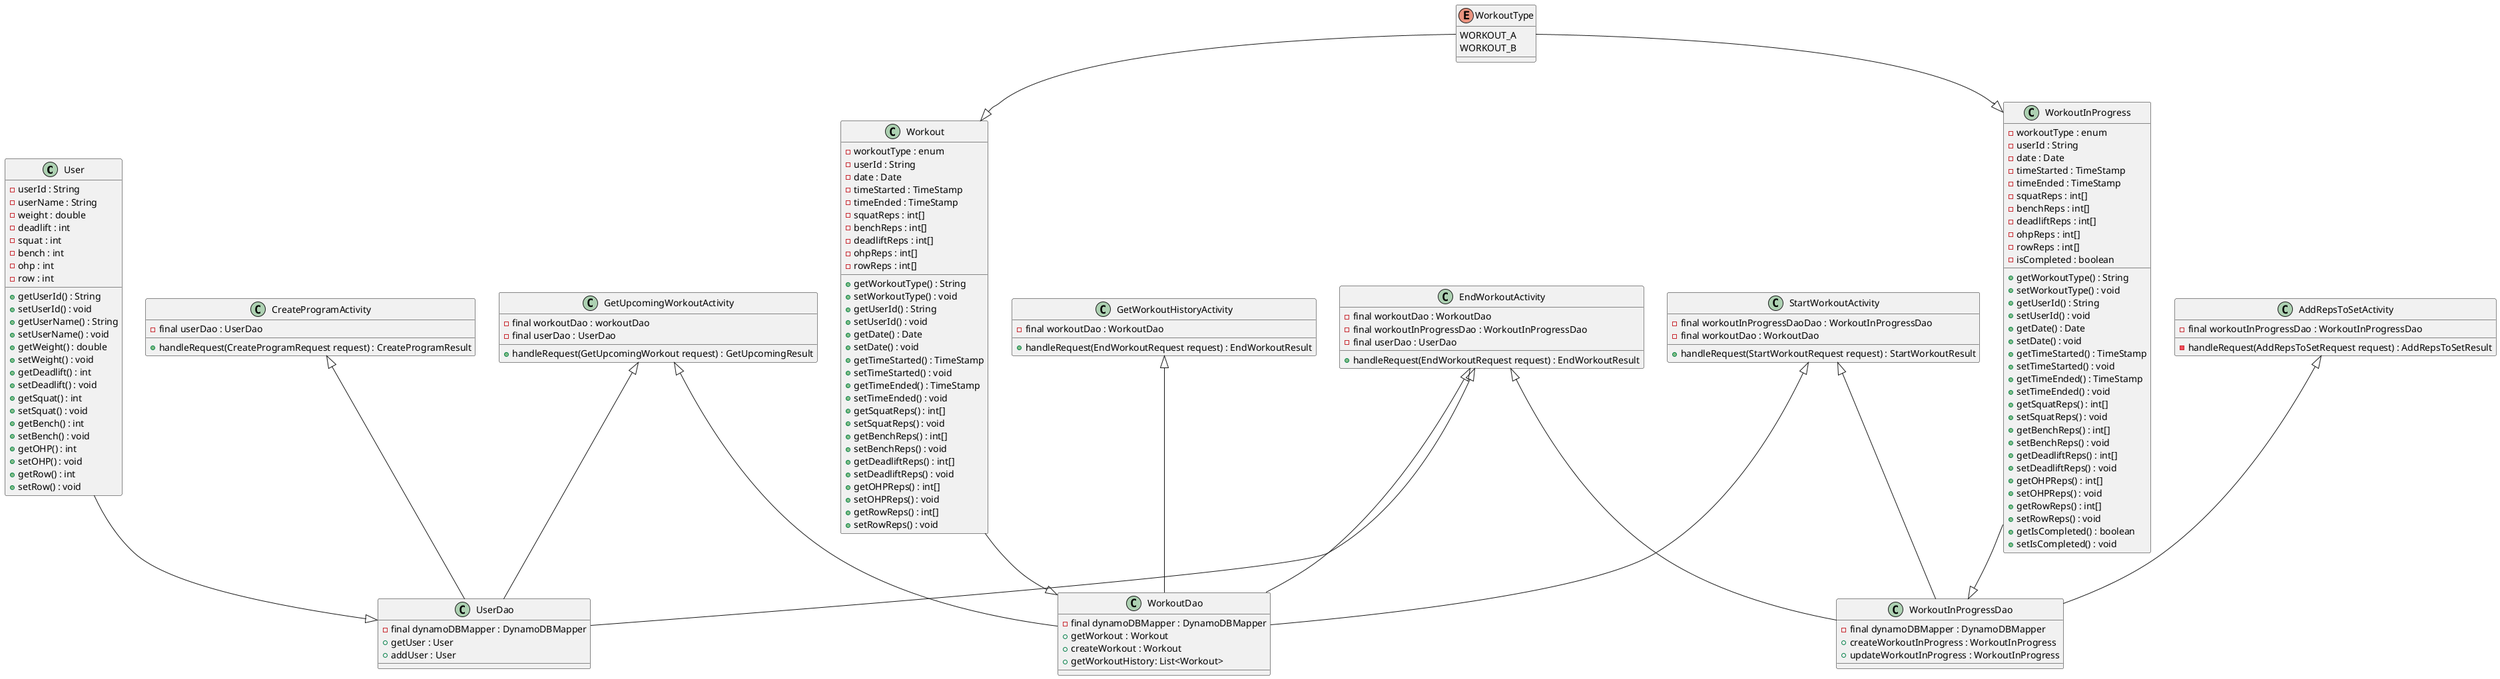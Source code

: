 @startuml
'https://plantuml.com/class-diagram

class User {
- userId : String
- userName : String
- weight : double
- deadlift : int
- squat : int
- bench : int
- ohp : int
- row : int
+ getUserId() : String
+ setUserId() : void
+ getUserName() : String
+ setUserName() : void
+ getWeight() : double
+ setWeight() : void
+ getDeadlift() : int
+ setDeadlift() : void
+ getSquat() : int
+ setSquat() : void
+ getBench() : int
+ setBench() : void
+ getOHP() : int
+ setOHP() : void
+ getRow() : int
+ setRow() : void
}

class Workout {
- workoutType : enum
- userId : String
- date : Date
- timeStarted : TimeStamp
- timeEnded : TimeStamp
- squatReps : int[]
- benchReps : int[]
- deadliftReps : int[]
- ohpReps : int[]
- rowReps : int[]
+ getWorkoutType() : String
+ setWorkoutType() : void
+ getUserId() : String
+ setUserId() : void
+ getDate() : Date
+ setDate() : void
+ getTimeStarted() : TimeStamp
+ setTimeStarted() : void
+ getTimeEnded() : TimeStamp
+ setTimeEnded() : void
+ getSquatReps() : int[]
+ setSquatReps() : void
+ getBenchReps() : int[]
+ setBenchReps() : void
+ getDeadliftReps() : int[]
+ setDeadliftReps() : void
+ getOHPReps() : int[]
+ setOHPReps() : void
+ getRowReps() : int[]
+ setRowReps() : void
}

class WorkoutInProgress {
- workoutType : enum
- userId : String
- date : Date
- timeStarted : TimeStamp
- timeEnded : TimeStamp
- squatReps : int[]
- benchReps : int[]
- deadliftReps : int[]
- ohpReps : int[]
- rowReps : int[]
- isCompleted : boolean
+ getWorkoutType() : String
+ setWorkoutType() : void
+ getUserId() : String
+ setUserId() : void
+ getDate() : Date
+ setDate() : void
+ getTimeStarted() : TimeStamp
+ setTimeStarted() : void
+ getTimeEnded() : TimeStamp
+ setTimeEnded() : void
+ getSquatReps() : int[]
+ setSquatReps() : void
+ getBenchReps() : int[]
+ setBenchReps() : void
+ getDeadliftReps() : int[]
+ setDeadliftReps() : void
+ getOHPReps() : int[]
+ setOHPReps() : void
+ getRowReps() : int[]
+ setRowReps() : void
+ getIsCompleted() : boolean
+ setIsCompleted() : void
}

enum WorkoutType {
WORKOUT_A
WORKOUT_B
}

class UserDao {
- final dynamoDBMapper : DynamoDBMapper
+ getUser : User
+ addUser : User
}

class WorkoutDao {
- final dynamoDBMapper : DynamoDBMapper
+ getWorkout : Workout
+ createWorkout : Workout
+ getWorkoutHistory: List<Workout>
}

class WorkoutInProgressDao {
- final dynamoDBMapper : DynamoDBMapper
+ createWorkoutInProgress : WorkoutInProgress
+ updateWorkoutInProgress : WorkoutInProgress
}

class AddRepsToSetActivity {
- final workoutInProgressDao : WorkoutInProgressDao
- handleRequest(AddRepsToSetRequest request) : AddRepsToSetResult
}

class StartWorkoutActivity {
- final workoutInProgressDaoDao : WorkoutInProgressDao
- final workoutDao : WorkoutDao
+ handleRequest(StartWorkoutRequest request) : StartWorkoutResult
}

class EndWorkoutActivity {
- final workoutDao : WorkoutDao
- final workoutInProgressDao : WorkoutInProgressDao
- final userDao : UserDao
+ handleRequest(EndWorkoutRequest request) : EndWorkoutResult
}

class GetWorkoutHistoryActivity {
- final workoutDao : WorkoutDao
+ handleRequest(EndWorkoutRequest request) : EndWorkoutResult
}

class GetUpcomingWorkoutActivity {
- final workoutDao : workoutDao
- final userDao : UserDao
+ handleRequest(GetUpcomingWorkout request) : GetUpcomingResult
}

class CreateProgramActivity {
- final userDao : UserDao
+ handleRequest(CreateProgramRequest request) : CreateProgramResult
}

User --|> UserDao
Workout --|> WorkoutDao
WorkoutInProgress --|> WorkoutInProgressDao
AddRepsToSetActivity <|-- WorkoutInProgressDao
StartWorkoutActivity <|-- WorkoutInProgressDao
StartWorkoutActivity <|-- WorkoutDao
EndWorkoutActivity <|-- WorkoutDao
EndWorkoutActivity <|-- WorkoutInProgressDao
EndWorkoutActivity <|-- UserDao
GetWorkoutHistoryActivity <|-- WorkoutDao
GetUpcomingWorkoutActivity <|-- UserDao
GetUpcomingWorkoutActivity <|-- WorkoutDao
CreateProgramActivity <|-- UserDao
WorkoutType --|> WorkoutInProgress
WorkoutType --|> Workout
@enduml

